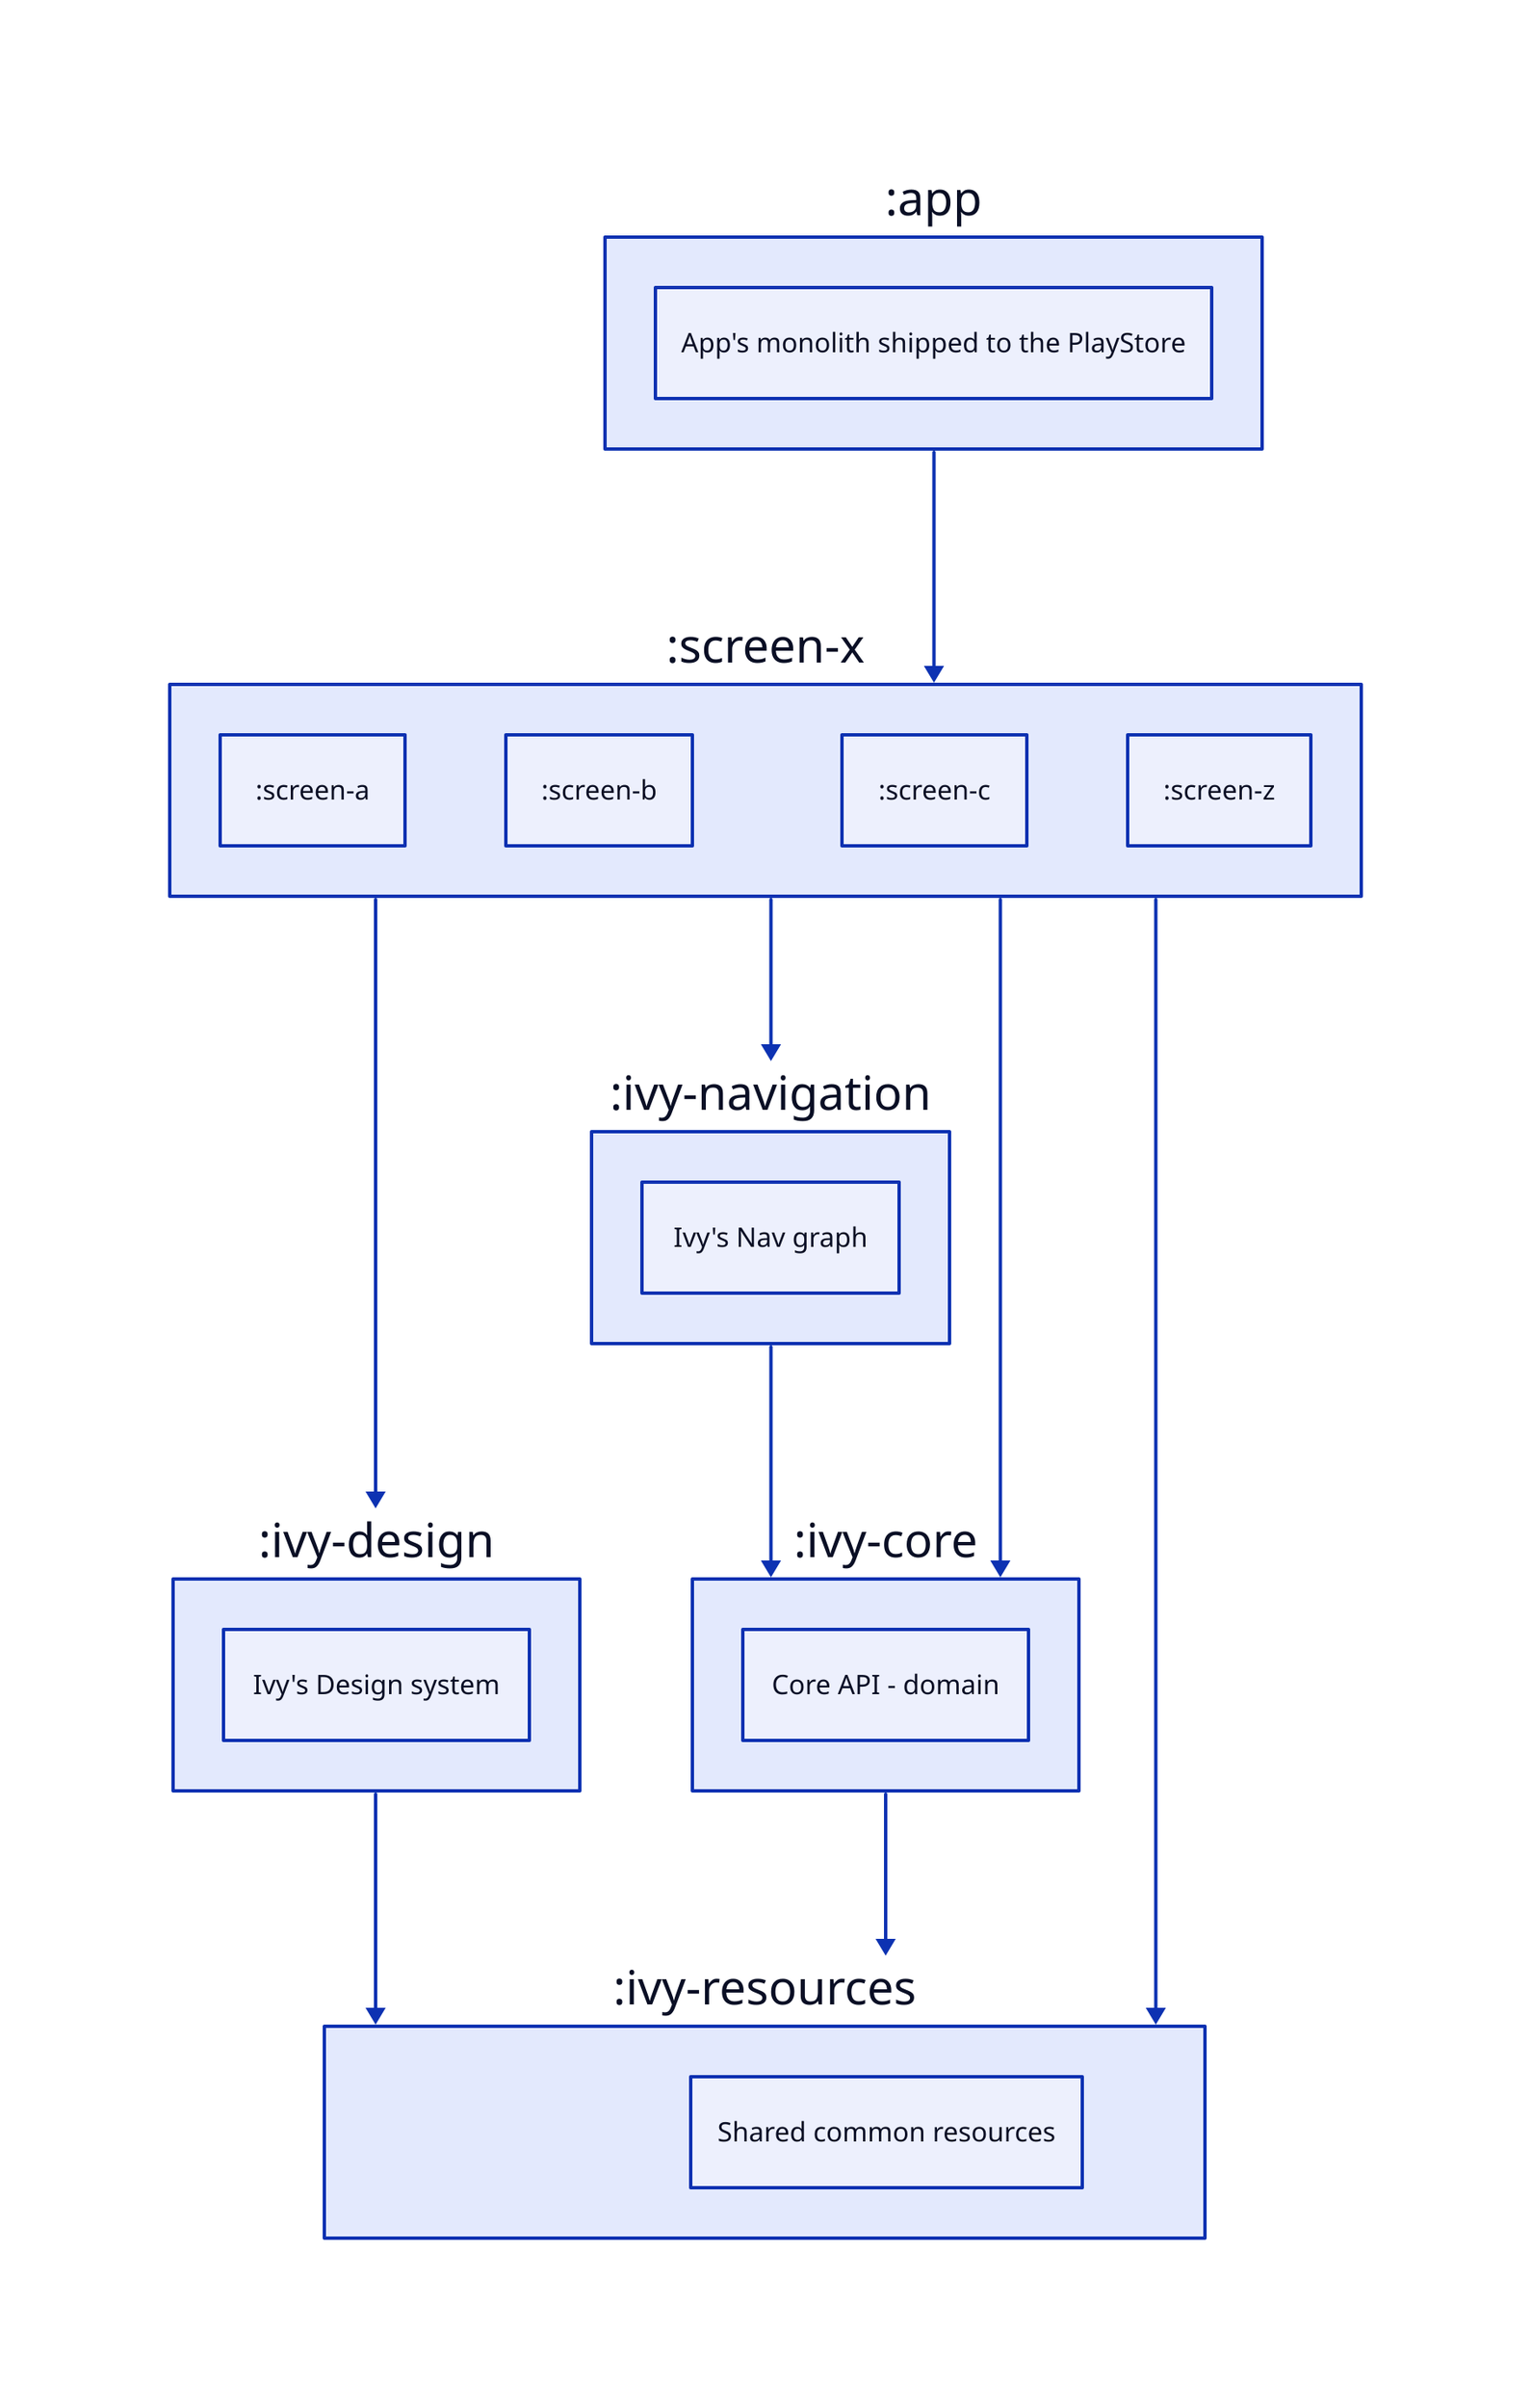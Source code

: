 ivy-res: ":ivy-resources" {
    "Shared common resources"
}
ivy-core: ":ivy-core" {
    "Core API - domain"
}
ivy-nav: ":ivy-navigation" {
    "Ivy's Nav graph"
}
ivy-design: ":ivy-design" {
    "Ivy's Design system"
}
screens: ":screen-x" {
    ":screen-a"
    ":screen-b"
    ":screen-c"
    ":screen-z"
}
app: ":app" {
    "App's monolith shipped to the PlayStore"
}

ivy-design -> ivy-res
ivy-core -> ivy-res

ivy-nav -> ivy-core

screens -> ivy-core
screens -> ivy-design
screens -> ivy-nav
screens -> ivy-res

app -> screens
